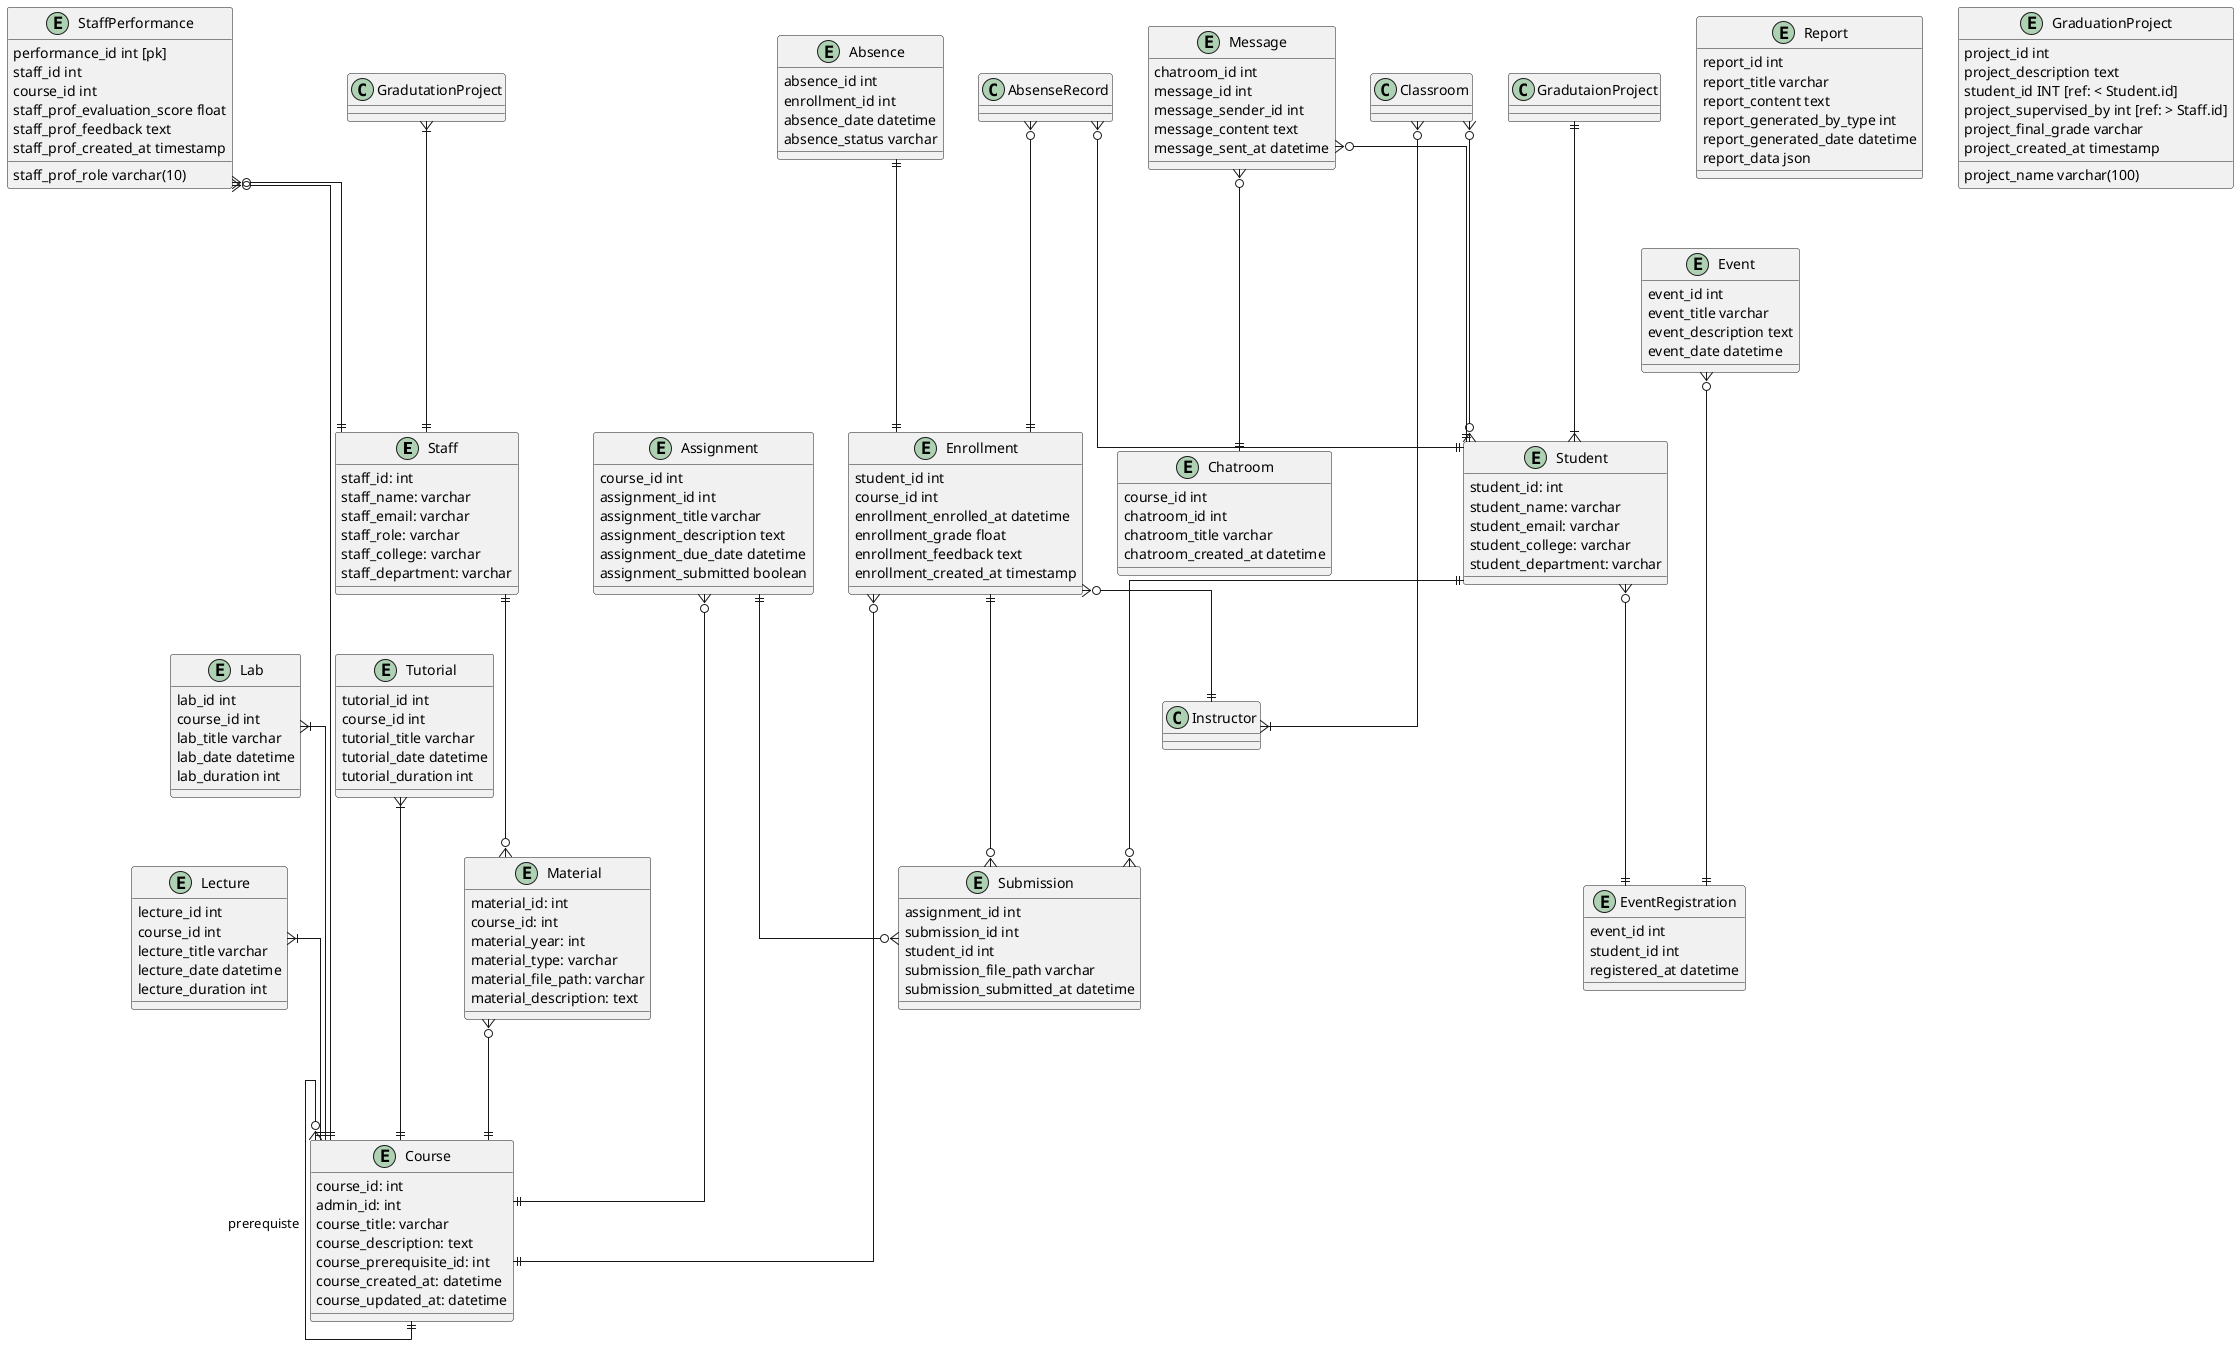 @startuml

entity Staff {
    staff_id: int 
    staff_name: varchar
    staff_email: varchar 
    staff_role: varchar
    staff_college: varchar
    staff_department: varchar
}

entity Student {
    student_id: int 
    student_name: varchar
    student_email: varchar 
    student_college: varchar
    student_department: varchar
}

entity Course {
    course_id: int 
    admin_id: int 
    course_title: varchar 
    course_description: text 
    course_prerequisite_id: int 
    course_created_at: datetime 
    course_updated_at: datetime 
}

entity Material {
    material_id: int  
    course_id: int 
    material_year: int 
    material_type: varchar 
    material_file_path: varchar 
    material_description: text 
}

entity Lecture {
    lecture_id int  
    course_id int 
    lecture_title varchar 
    lecture_date datetime 
    lecture_duration int 
}

entity Lab {
    lab_id int  
    course_id int 
    lab_title varchar 
    lab_date datetime 
    lab_duration int 
}

entity Tutorial {
    tutorial_id int  
    course_id int 
    tutorial_title varchar 
    tutorial_date datetime 
    tutorial_duration int 
}

entity Assignment {
    course_id int 
    assignment_id int  
    assignment_title varchar 
    assignment_description text 
    assignment_due_date datetime 
    assignment_submitted boolean 
}

entity Absence {
    absence_id int 
    enrollment_id int
    absence_date datetime
    absence_status varchar 
}

entity Event {
    event_id int 
    event_title varchar
    event_description text
    event_date datetime
    ' event_created_by int TODO: Is that an admin's ID ?
}

entity Enrollment {
    student_id int 
    course_id int 
    enrollment_enrolled_at datetime
    enrollment_grade float
    enrollment_feedback text
    enrollment_created_at timestamp 
}

entity Chatroom {
    course_id int 
    chatroom_id int 
    chatroom_title varchar 
    chatroom_created_at datetime
}

entity Message {
    chatroom_id int 
    message_id int 
    message_sender_id int 
    message_content text
    message_sent_at datetime
}


entity Submission {
    assignment_id int 
    submission_id int 
    student_id int 
    submission_file_path varchar
    submission_submitted_at datetime
}


entity EventRegistration {
    event_id int 
    student_id int 
    registered_at datetime
}

entity StaffPerformance {
    performance_id int [pk]
    staff_id int 
    course_id int 
    ' Professor, TA
    staff_prof_role varchar(10) 
    ' e.g., based on student feedback or other metrics
    staff_prof_evaluation_score float 
    staff_prof_feedback text
    staff_prof_created_at timestamp 
}

entity Report {
    report_id int 
    report_title varchar
    report_content text
    ' 0 for student, 1 for staff
    report_generated_by_type int
    ' This requires a specialisation hierarchy
    ' report_generated_by_id int [ref: > Staff.id, ref: > Student.id]// Refers to either student_id or staff_id based on type
    report_generated_date datetime
    report_data json
}

entity GraduationProject {
    project_id int 
    project_name varchar(100)
    project_description text
    student_id INT [ref: < Student.id]
    project_supervised_by int [ref: > Staff.id]
    project_final_grade varchar
    project_created_at timestamp 
}


' TODO: Decide on that
' entity Timetable {
'     timetable_id int 
'     course_id int [ref: < Course.id]
'     instructor_id int [ref: < Staff.id]
'     room_id int [ref: < Rooms.room_id]
'     timeslot_id int [ref: < Timeslots.timeslot_id]
'     timetable_section_id int
'     timetable_created_at timestamp 
' }
' 
' Table Timeslots {
' timeslot_id int [pk]
' start_time time
'     end_time time
'     day varchar(10) // Monday, Tuesday, etc.
' }
' 
' Table Rooms {
' room_id int [pk]
' room_name varchar(50)
' capacity int
' equipment json
' }

skinparam linetype ortho

Course }o-|| Course: prerequiste 
Classroom }o---o{ Student
Classroom }o---|{ Instructor
Enrollment }o--|| Instructor
Enrollment }o-----|| Course
AbsenseRecord }o---|| Student
AbsenseRecord }o---|| Enrollment
Assignment }o----|| Course
Tutorial }|----|| Course
Lab }|----|| Course
Lecture }|---|| Course
Material }o---|| Course
Staff ||---o{ Material
Message }o---|| Student
Message }o---|| Chatroom
Event }o----|| EventRegistration
Student }o---|| EventRegistration
Absence ||---|| Enrollment
Student ||---o{ Submission
Assignment ||---o{ Submission
Enrollment ||---o{ Submission
GradutaionProject ||---|{ Student
GradutationProject }|---|| Staff
StaffPerformance }o---|| Staff
StaffPerformance }o---|| Course


@enduml
